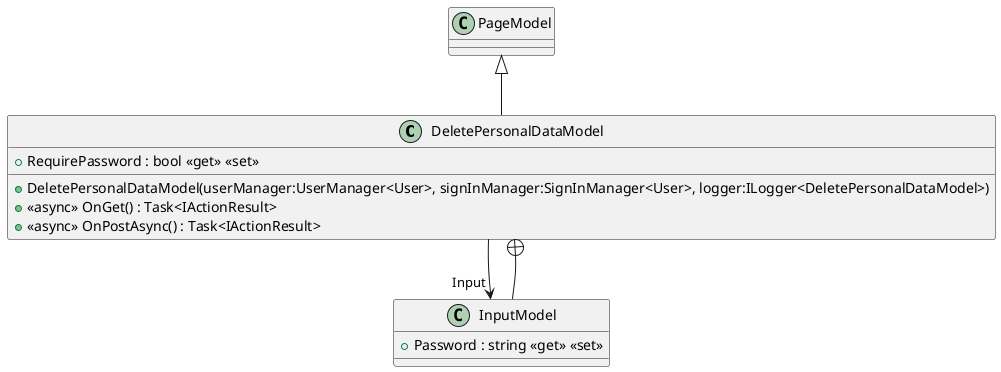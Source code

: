 @startuml
class DeletePersonalDataModel {
    + DeletePersonalDataModel(userManager:UserManager<User>, signInManager:SignInManager<User>, logger:ILogger<DeletePersonalDataModel>)
    + RequirePassword : bool <<get>> <<set>>
    + <<async>> OnGet() : Task<IActionResult>
    + <<async>> OnPostAsync() : Task<IActionResult>
}
class InputModel {
    + Password : string <<get>> <<set>>
}
PageModel <|-- DeletePersonalDataModel
DeletePersonalDataModel --> "Input" InputModel
DeletePersonalDataModel +-- InputModel
@enduml
